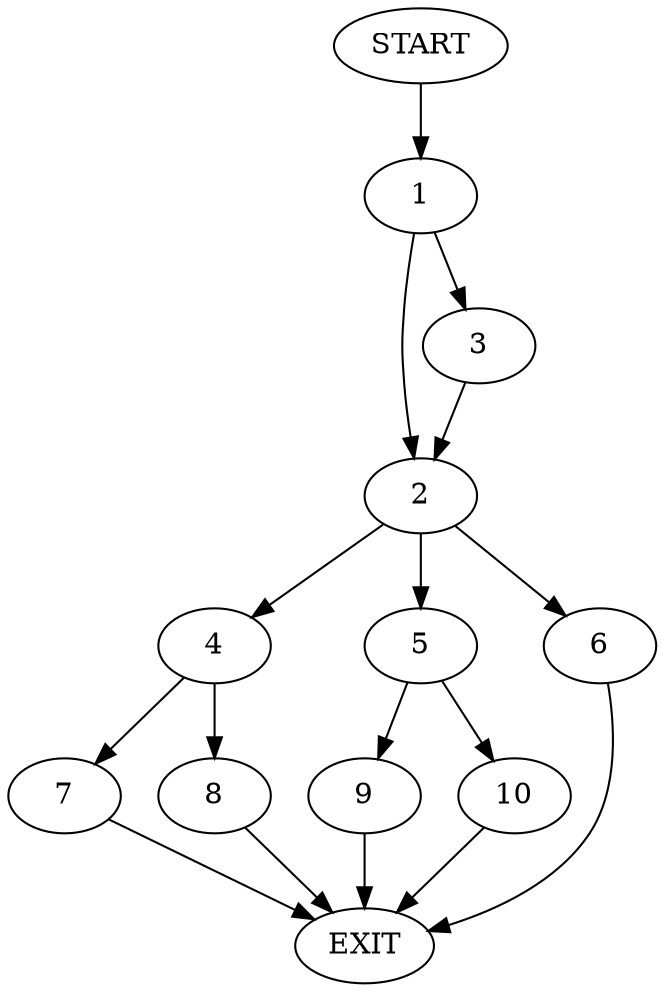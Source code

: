 digraph {
0 [label="START"]
11 [label="EXIT"]
0 -> 1
1 -> 2
1 -> 3
3 -> 2
2 -> 4
2 -> 5
2 -> 6
6 -> 11
4 -> 7
4 -> 8
5 -> 9
5 -> 10
10 -> 11
9 -> 11
7 -> 11
8 -> 11
}
